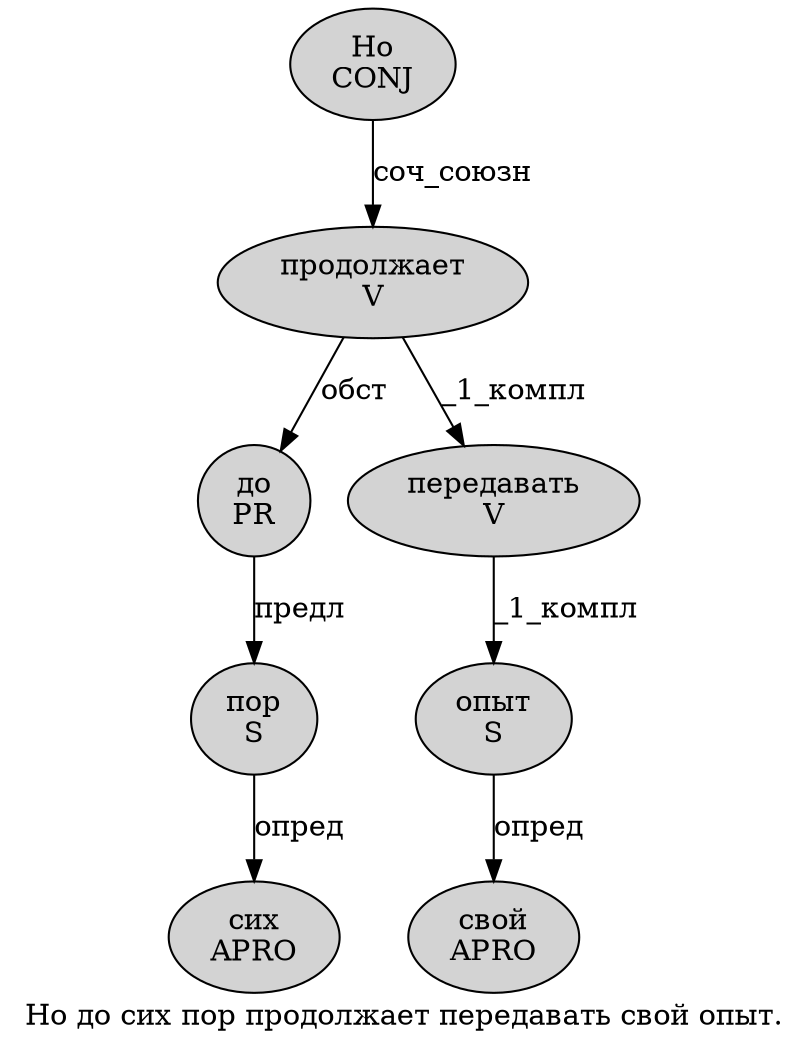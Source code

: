 digraph SENTENCE_945 {
	graph [label="Но до сих пор продолжает передавать свой опыт."]
	node [style=filled]
		0 [label="Но
CONJ" color="" fillcolor=lightgray penwidth=1 shape=ellipse]
		1 [label="до
PR" color="" fillcolor=lightgray penwidth=1 shape=ellipse]
		2 [label="сих
APRO" color="" fillcolor=lightgray penwidth=1 shape=ellipse]
		3 [label="пор
S" color="" fillcolor=lightgray penwidth=1 shape=ellipse]
		4 [label="продолжает
V" color="" fillcolor=lightgray penwidth=1 shape=ellipse]
		5 [label="передавать
V" color="" fillcolor=lightgray penwidth=1 shape=ellipse]
		6 [label="свой
APRO" color="" fillcolor=lightgray penwidth=1 shape=ellipse]
		7 [label="опыт
S" color="" fillcolor=lightgray penwidth=1 shape=ellipse]
			5 -> 7 [label="_1_компл"]
			3 -> 2 [label="опред"]
			0 -> 4 [label="соч_союзн"]
			4 -> 1 [label="обст"]
			4 -> 5 [label="_1_компл"]
			1 -> 3 [label="предл"]
			7 -> 6 [label="опред"]
}
